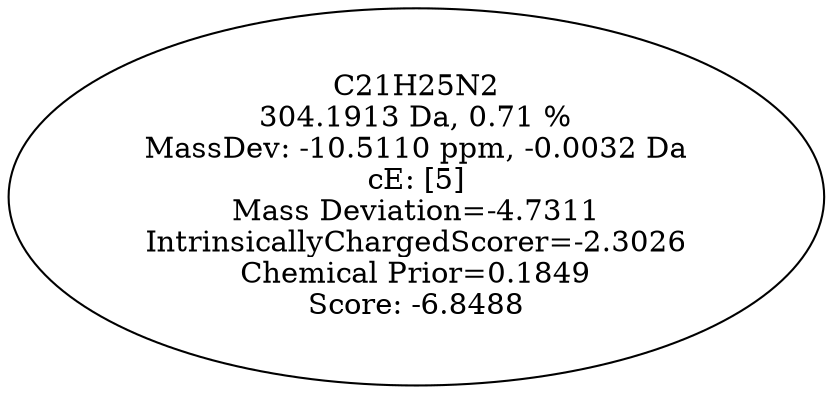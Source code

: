 strict digraph {
v1 [label="C21H25N2\n304.1913 Da, 0.71 %\nMassDev: -10.5110 ppm, -0.0032 Da\ncE: [5]\nMass Deviation=-4.7311\nIntrinsicallyChargedScorer=-2.3026\nChemical Prior=0.1849\nScore: -6.8488"];
}